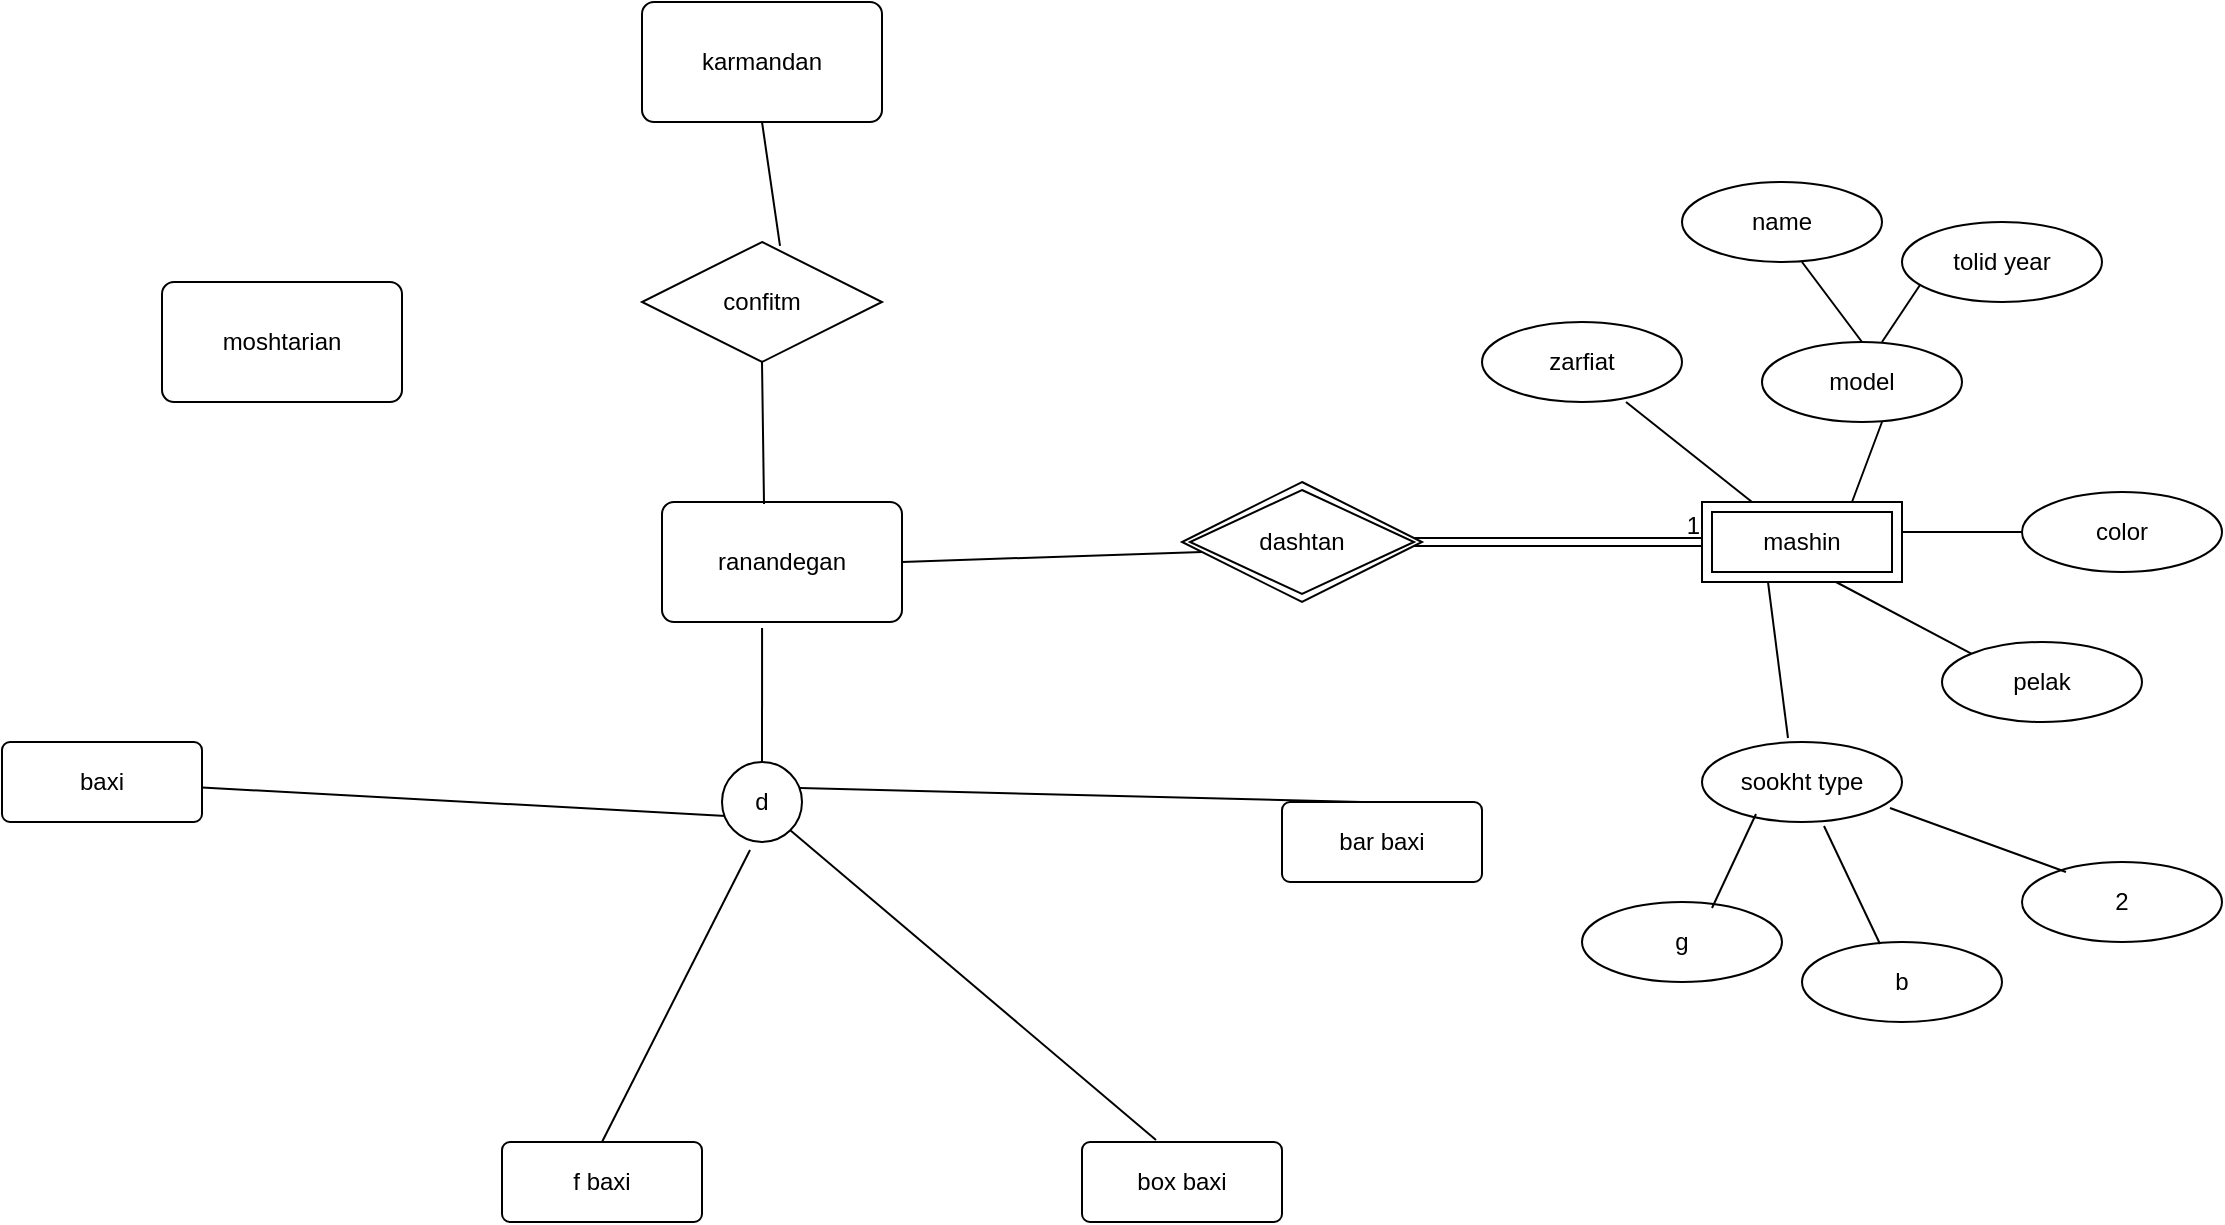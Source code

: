 <mxfile version="23.1.6" type="github">
  <diagram id="R2lEEEUBdFMjLlhIrx00" name="Page-1">
    <mxGraphModel dx="568" dy="286" grid="1" gridSize="10" guides="1" tooltips="1" connect="1" arrows="1" fold="1" page="1" pageScale="1" pageWidth="850" pageHeight="1100" math="0" shadow="0" extFonts="Permanent Marker^https://fonts.googleapis.com/css?family=Permanent+Marker">
      <root>
        <mxCell id="0" />
        <mxCell id="1" parent="0" />
        <mxCell id="kXjSdllbdSpg_7BeK22m-8" value="moshtarian" style="rounded=1;arcSize=10;whiteSpace=wrap;html=1;align=center;" parent="1" vertex="1">
          <mxGeometry x="90" y="330" width="120" height="60" as="geometry" />
        </mxCell>
        <mxCell id="kXjSdllbdSpg_7BeK22m-9" value="ranandegan" style="rounded=1;arcSize=10;whiteSpace=wrap;html=1;align=center;" parent="1" vertex="1">
          <mxGeometry x="340" y="440" width="120" height="60" as="geometry" />
        </mxCell>
        <mxCell id="kXjSdllbdSpg_7BeK22m-10" value="karmandan" style="rounded=1;arcSize=10;whiteSpace=wrap;html=1;align=center;" parent="1" vertex="1">
          <mxGeometry x="330" y="190" width="120" height="60" as="geometry" />
        </mxCell>
        <mxCell id="kXjSdllbdSpg_7BeK22m-11" value="" style="endArrow=none;html=1;rounded=0;exitX=0.05;exitY=0.675;exitDx=0;exitDy=0;exitPerimeter=0;" parent="1" source="kXjSdllbdSpg_7BeK22m-16" target="kXjSdllbdSpg_7BeK22m-12" edge="1">
          <mxGeometry width="50" height="50" relative="1" as="geometry">
            <mxPoint x="380" y="540" as="sourcePoint" />
            <mxPoint x="400" y="490" as="targetPoint" />
          </mxGeometry>
        </mxCell>
        <mxCell id="kXjSdllbdSpg_7BeK22m-12" value="baxi" style="rounded=1;arcSize=10;whiteSpace=wrap;html=1;align=center;" parent="1" vertex="1">
          <mxGeometry x="10" y="560" width="100" height="40" as="geometry" />
        </mxCell>
        <mxCell id="kXjSdllbdSpg_7BeK22m-13" value="f baxi" style="rounded=1;arcSize=10;whiteSpace=wrap;html=1;align=center;" parent="1" vertex="1">
          <mxGeometry x="260" y="760" width="100" height="40" as="geometry" />
        </mxCell>
        <mxCell id="kXjSdllbdSpg_7BeK22m-14" value="box baxi" style="rounded=1;arcSize=10;whiteSpace=wrap;html=1;align=center;" parent="1" vertex="1">
          <mxGeometry x="550" y="760" width="100" height="40" as="geometry" />
        </mxCell>
        <mxCell id="kXjSdllbdSpg_7BeK22m-15" value="bar baxi" style="rounded=1;arcSize=10;whiteSpace=wrap;html=1;align=center;" parent="1" vertex="1">
          <mxGeometry x="650" y="590" width="100" height="40" as="geometry" />
        </mxCell>
        <mxCell id="kXjSdllbdSpg_7BeK22m-16" value="d" style="ellipse;whiteSpace=wrap;html=1;aspect=fixed;" parent="1" vertex="1">
          <mxGeometry x="370" y="570" width="40" height="40" as="geometry" />
        </mxCell>
        <mxCell id="kXjSdllbdSpg_7BeK22m-17" value="" style="endArrow=none;html=1;rounded=0;exitX=0.5;exitY=0;exitDx=0;exitDy=0;entryX=0.417;entryY=1.05;entryDx=0;entryDy=0;entryPerimeter=0;" parent="1" source="kXjSdllbdSpg_7BeK22m-16" target="kXjSdllbdSpg_7BeK22m-9" edge="1">
          <mxGeometry width="50" height="50" relative="1" as="geometry">
            <mxPoint x="350" y="540" as="sourcePoint" />
            <mxPoint x="400" y="490" as="targetPoint" />
          </mxGeometry>
        </mxCell>
        <mxCell id="kXjSdllbdSpg_7BeK22m-18" value="" style="endArrow=none;html=1;rounded=0;exitX=0.5;exitY=0;exitDx=0;exitDy=0;entryX=0.35;entryY=1.1;entryDx=0;entryDy=0;entryPerimeter=0;" parent="1" source="kXjSdllbdSpg_7BeK22m-13" target="kXjSdllbdSpg_7BeK22m-16" edge="1">
          <mxGeometry width="50" height="50" relative="1" as="geometry">
            <mxPoint x="350" y="610" as="sourcePoint" />
            <mxPoint x="400" y="560" as="targetPoint" />
          </mxGeometry>
        </mxCell>
        <mxCell id="kXjSdllbdSpg_7BeK22m-19" value="" style="endArrow=none;html=1;rounded=0;exitX=0.37;exitY=-0.025;exitDx=0;exitDy=0;entryX=1;entryY=1;entryDx=0;entryDy=0;exitPerimeter=0;" parent="1" source="kXjSdllbdSpg_7BeK22m-14" target="kXjSdllbdSpg_7BeK22m-16" edge="1">
          <mxGeometry width="50" height="50" relative="1" as="geometry">
            <mxPoint x="350" y="680" as="sourcePoint" />
            <mxPoint x="410" y="570" as="targetPoint" />
          </mxGeometry>
        </mxCell>
        <mxCell id="kXjSdllbdSpg_7BeK22m-21" value="" style="endArrow=none;html=1;rounded=0;exitX=0.4;exitY=0;exitDx=0;exitDy=0;exitPerimeter=0;entryX=0.975;entryY=0.325;entryDx=0;entryDy=0;entryPerimeter=0;" parent="1" source="kXjSdllbdSpg_7BeK22m-15" target="kXjSdllbdSpg_7BeK22m-16" edge="1">
          <mxGeometry width="50" height="50" relative="1" as="geometry">
            <mxPoint x="463" y="630" as="sourcePoint" />
            <mxPoint x="430" y="550" as="targetPoint" />
          </mxGeometry>
        </mxCell>
        <mxCell id="kXjSdllbdSpg_7BeK22m-23" value="" style="endArrow=none;html=1;rounded=0;entryX=0.083;entryY=0.583;entryDx=0;entryDy=0;entryPerimeter=0;exitX=1;exitY=0.5;exitDx=0;exitDy=0;" parent="1" source="kXjSdllbdSpg_7BeK22m-9" edge="1">
          <mxGeometry relative="1" as="geometry">
            <mxPoint x="460" y="469.5" as="sourcePoint" />
            <mxPoint x="609.96" y="464.98" as="targetPoint" />
          </mxGeometry>
        </mxCell>
        <mxCell id="kXjSdllbdSpg_7BeK22m-26" value="" style="endArrow=none;html=1;rounded=0;exitX=0.75;exitY=0;exitDx=0;exitDy=0;entryX=0.6;entryY=1;entryDx=0;entryDy=0;entryPerimeter=0;" parent="1" source="kXjSdllbdSpg_7BeK22m-32" target="kXjSdllbdSpg_7BeK22m-29" edge="1">
          <mxGeometry relative="1" as="geometry">
            <mxPoint x="935" y="430" as="sourcePoint" />
            <mxPoint x="950" y="360" as="targetPoint" />
          </mxGeometry>
        </mxCell>
        <mxCell id="kXjSdllbdSpg_7BeK22m-29" value="model" style="ellipse;whiteSpace=wrap;html=1;align=center;" parent="1" vertex="1">
          <mxGeometry x="890" y="360" width="100" height="40" as="geometry" />
        </mxCell>
        <mxCell id="kXjSdllbdSpg_7BeK22m-30" value="" style="endArrow=none;html=1;rounded=0;exitX=0.5;exitY=0;exitDx=0;exitDy=0;" parent="1" source="kXjSdllbdSpg_7BeK22m-29" edge="1">
          <mxGeometry relative="1" as="geometry">
            <mxPoint x="910" y="269.5" as="sourcePoint" />
            <mxPoint x="910" y="320" as="targetPoint" />
          </mxGeometry>
        </mxCell>
        <mxCell id="kXjSdllbdSpg_7BeK22m-31" value="" style="endArrow=none;html=1;rounded=0;exitX=0.5;exitY=0;exitDx=0;exitDy=0;" parent="1" edge="1">
          <mxGeometry relative="1" as="geometry">
            <mxPoint x="950" y="360" as="sourcePoint" />
            <mxPoint x="970" y="330" as="targetPoint" />
          </mxGeometry>
        </mxCell>
        <mxCell id="kXjSdllbdSpg_7BeK22m-32" value="mashin" style="shape=ext;margin=3;double=1;whiteSpace=wrap;html=1;align=center;" parent="1" vertex="1">
          <mxGeometry x="860" y="440" width="100" height="40" as="geometry" />
        </mxCell>
        <mxCell id="kXjSdllbdSpg_7BeK22m-33" value="" style="shape=link;html=1;rounded=0;entryX=0;entryY=0.5;entryDx=0;entryDy=0;exitX=0.925;exitY=0.5;exitDx=0;exitDy=0;exitPerimeter=0;" parent="1" target="kXjSdllbdSpg_7BeK22m-32" edge="1">
          <mxGeometry relative="1" as="geometry">
            <mxPoint x="711" y="460" as="sourcePoint" />
            <mxPoint x="850" y="460" as="targetPoint" />
          </mxGeometry>
        </mxCell>
        <mxCell id="kXjSdllbdSpg_7BeK22m-34" value="1" style="resizable=0;html=1;whiteSpace=wrap;align=right;verticalAlign=bottom;" parent="kXjSdllbdSpg_7BeK22m-33" connectable="0" vertex="1">
          <mxGeometry x="1" relative="1" as="geometry" />
        </mxCell>
        <mxCell id="kXjSdllbdSpg_7BeK22m-35" value="dashtan" style="shape=rhombus;double=1;perimeter=rhombusPerimeter;whiteSpace=wrap;html=1;align=center;" parent="1" vertex="1">
          <mxGeometry x="600" y="430" width="120" height="60" as="geometry" />
        </mxCell>
        <mxCell id="kXjSdllbdSpg_7BeK22m-36" value="name" style="ellipse;whiteSpace=wrap;html=1;align=center;" parent="1" vertex="1">
          <mxGeometry x="850" y="280" width="100" height="40" as="geometry" />
        </mxCell>
        <mxCell id="kXjSdllbdSpg_7BeK22m-37" value="tolid year" style="ellipse;whiteSpace=wrap;html=1;align=center;" parent="1" vertex="1">
          <mxGeometry x="960" y="300" width="100" height="40" as="geometry" />
        </mxCell>
        <mxCell id="kXjSdllbdSpg_7BeK22m-38" value="" style="line;strokeWidth=1;rotatable=0;dashed=0;labelPosition=right;align=left;verticalAlign=middle;spacingTop=0;spacingLeft=6;points=[];portConstraint=eastwest;" parent="1" vertex="1">
          <mxGeometry x="960" y="450" width="60" height="10" as="geometry" />
        </mxCell>
        <mxCell id="kXjSdllbdSpg_7BeK22m-39" value="color" style="ellipse;whiteSpace=wrap;html=1;align=center;" parent="1" vertex="1">
          <mxGeometry x="1020" y="435" width="100" height="40" as="geometry" />
        </mxCell>
        <mxCell id="kXjSdllbdSpg_7BeK22m-40" value="pelak" style="ellipse;whiteSpace=wrap;html=1;align=center;" parent="1" vertex="1">
          <mxGeometry x="980" y="510" width="100" height="40" as="geometry" />
        </mxCell>
        <mxCell id="kXjSdllbdSpg_7BeK22m-41" value="sookht type" style="ellipse;whiteSpace=wrap;html=1;align=center;" parent="1" vertex="1">
          <mxGeometry x="860" y="560" width="100" height="40" as="geometry" />
        </mxCell>
        <mxCell id="kXjSdllbdSpg_7BeK22m-42" value="zarfiat" style="ellipse;whiteSpace=wrap;html=1;align=center;" parent="1" vertex="1">
          <mxGeometry x="750" y="350" width="100" height="40" as="geometry" />
        </mxCell>
        <mxCell id="kXjSdllbdSpg_7BeK22m-44" value="" style="endArrow=none;html=1;rounded=0;entryX=0.33;entryY=1;entryDx=0;entryDy=0;entryPerimeter=0;exitX=0.43;exitY=-0.05;exitDx=0;exitDy=0;exitPerimeter=0;" parent="1" source="kXjSdllbdSpg_7BeK22m-41" target="kXjSdllbdSpg_7BeK22m-32" edge="1">
          <mxGeometry relative="1" as="geometry">
            <mxPoint x="730" y="530" as="sourcePoint" />
            <mxPoint x="890" y="530" as="targetPoint" />
          </mxGeometry>
        </mxCell>
        <mxCell id="kXjSdllbdSpg_7BeK22m-45" value="" style="endArrow=none;html=1;rounded=0;entryX=0.67;entryY=1;entryDx=0;entryDy=0;entryPerimeter=0;exitX=0;exitY=0;exitDx=0;exitDy=0;" parent="1" source="kXjSdllbdSpg_7BeK22m-40" target="kXjSdllbdSpg_7BeK22m-32" edge="1">
          <mxGeometry relative="1" as="geometry">
            <mxPoint x="913" y="568" as="sourcePoint" />
            <mxPoint x="903" y="490" as="targetPoint" />
          </mxGeometry>
        </mxCell>
        <mxCell id="kXjSdllbdSpg_7BeK22m-46" value="" style="endArrow=none;html=1;rounded=0;entryX=0.67;entryY=1;entryDx=0;entryDy=0;entryPerimeter=0;exitX=0.25;exitY=0;exitDx=0;exitDy=0;" parent="1" source="kXjSdllbdSpg_7BeK22m-32" edge="1">
          <mxGeometry relative="1" as="geometry">
            <mxPoint x="890" y="426" as="sourcePoint" />
            <mxPoint x="822" y="390" as="targetPoint" />
          </mxGeometry>
        </mxCell>
        <mxCell id="kXjSdllbdSpg_7BeK22m-47" value="g" style="ellipse;whiteSpace=wrap;html=1;align=center;" parent="1" vertex="1">
          <mxGeometry x="800" y="640" width="100" height="40" as="geometry" />
        </mxCell>
        <mxCell id="kXjSdllbdSpg_7BeK22m-48" value="b" style="ellipse;whiteSpace=wrap;html=1;align=center;" parent="1" vertex="1">
          <mxGeometry x="910" y="660" width="100" height="40" as="geometry" />
        </mxCell>
        <mxCell id="kXjSdllbdSpg_7BeK22m-49" value="2" style="ellipse;whiteSpace=wrap;html=1;align=center;" parent="1" vertex="1">
          <mxGeometry x="1020" y="620" width="100" height="40" as="geometry" />
        </mxCell>
        <mxCell id="kXjSdllbdSpg_7BeK22m-50" value="" style="endArrow=none;html=1;rounded=0;entryX=0.27;entryY=0.9;entryDx=0;entryDy=0;entryPerimeter=0;exitX=0.65;exitY=0.075;exitDx=0;exitDy=0;exitPerimeter=0;" parent="1" source="kXjSdllbdSpg_7BeK22m-47" target="kXjSdllbdSpg_7BeK22m-41" edge="1">
          <mxGeometry relative="1" as="geometry">
            <mxPoint x="730" y="580" as="sourcePoint" />
            <mxPoint x="890" y="580" as="targetPoint" />
          </mxGeometry>
        </mxCell>
        <mxCell id="kXjSdllbdSpg_7BeK22m-51" value="" style="endArrow=none;html=1;rounded=0;entryX=0.61;entryY=1.05;entryDx=0;entryDy=0;entryPerimeter=0;exitX=0.39;exitY=0.025;exitDx=0;exitDy=0;exitPerimeter=0;" parent="1" source="kXjSdllbdSpg_7BeK22m-48" target="kXjSdllbdSpg_7BeK22m-41" edge="1">
          <mxGeometry relative="1" as="geometry">
            <mxPoint x="875" y="653" as="sourcePoint" />
            <mxPoint x="897" y="606" as="targetPoint" />
          </mxGeometry>
        </mxCell>
        <mxCell id="kXjSdllbdSpg_7BeK22m-52" value="" style="endArrow=none;html=1;rounded=0;entryX=0.94;entryY=0.825;entryDx=0;entryDy=0;entryPerimeter=0;exitX=0.22;exitY=0.125;exitDx=0;exitDy=0;exitPerimeter=0;" parent="1" source="kXjSdllbdSpg_7BeK22m-49" target="kXjSdllbdSpg_7BeK22m-41" edge="1">
          <mxGeometry relative="1" as="geometry">
            <mxPoint x="980" y="649" as="sourcePoint" />
            <mxPoint x="952" y="590" as="targetPoint" />
          </mxGeometry>
        </mxCell>
        <mxCell id="kXjSdllbdSpg_7BeK22m-53" value="confitm" style="shape=rhombus;perimeter=rhombusPerimeter;whiteSpace=wrap;html=1;align=center;" parent="1" vertex="1">
          <mxGeometry x="330" y="310" width="120" height="60" as="geometry" />
        </mxCell>
        <mxCell id="kXjSdllbdSpg_7BeK22m-54" value="" style="endArrow=none;html=1;rounded=0;entryX=0.5;entryY=1;entryDx=0;entryDy=0;exitX=0.425;exitY=0.017;exitDx=0;exitDy=0;exitPerimeter=0;" parent="1" source="kXjSdllbdSpg_7BeK22m-9" target="kXjSdllbdSpg_7BeK22m-53" edge="1">
          <mxGeometry relative="1" as="geometry">
            <mxPoint x="280" y="440" as="sourcePoint" />
            <mxPoint x="390" y="380" as="targetPoint" />
          </mxGeometry>
        </mxCell>
        <mxCell id="kXjSdllbdSpg_7BeK22m-56" value="" style="endArrow=none;html=1;rounded=0;entryX=0.5;entryY=1;entryDx=0;entryDy=0;exitX=0.575;exitY=0.033;exitDx=0;exitDy=0;exitPerimeter=0;" parent="1" source="kXjSdllbdSpg_7BeK22m-53" target="kXjSdllbdSpg_7BeK22m-10" edge="1">
          <mxGeometry relative="1" as="geometry">
            <mxPoint x="390" y="320" as="sourcePoint" />
            <mxPoint x="389.5" y="240" as="targetPoint" />
          </mxGeometry>
        </mxCell>
      </root>
    </mxGraphModel>
  </diagram>
</mxfile>
